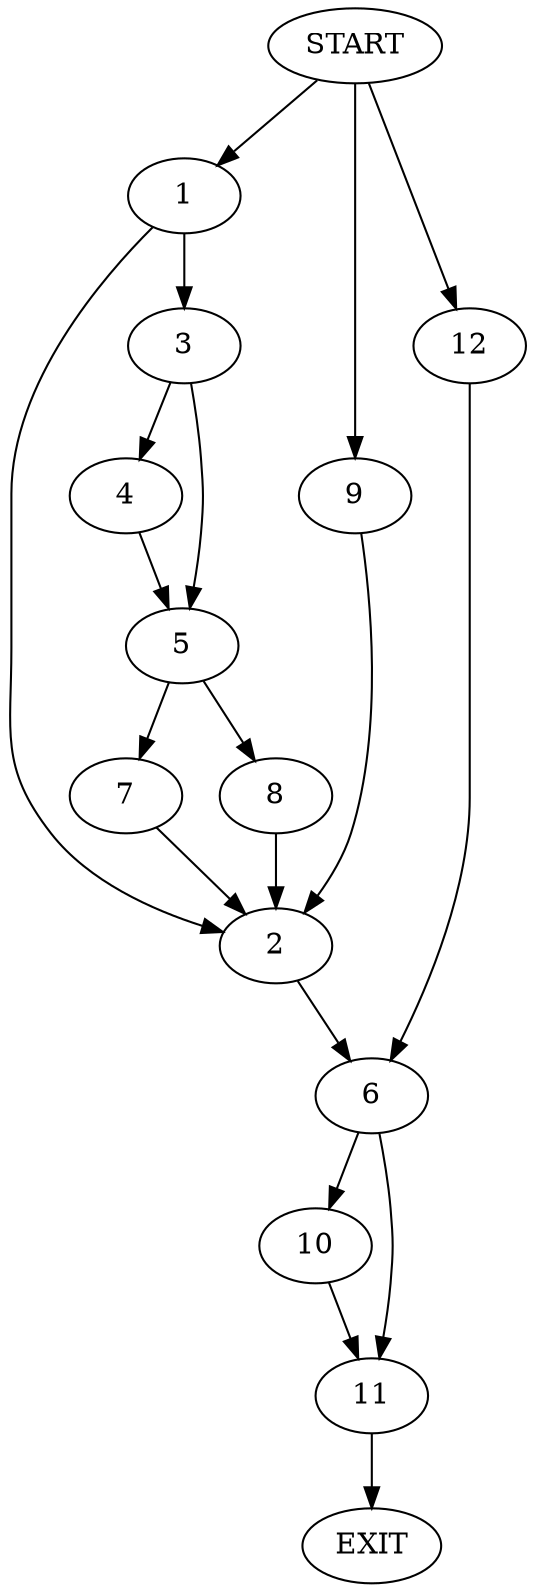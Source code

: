 digraph {
0 [label="START"]
13 [label="EXIT"]
0 -> 1
1 -> 2
1 -> 3
3 -> 4
3 -> 5
2 -> 6
4 -> 5
5 -> 7
5 -> 8
7 -> 2
8 -> 2
0 -> 9
9 -> 2
6 -> 10
6 -> 11
0 -> 12
12 -> 6
11 -> 13
10 -> 11
}
